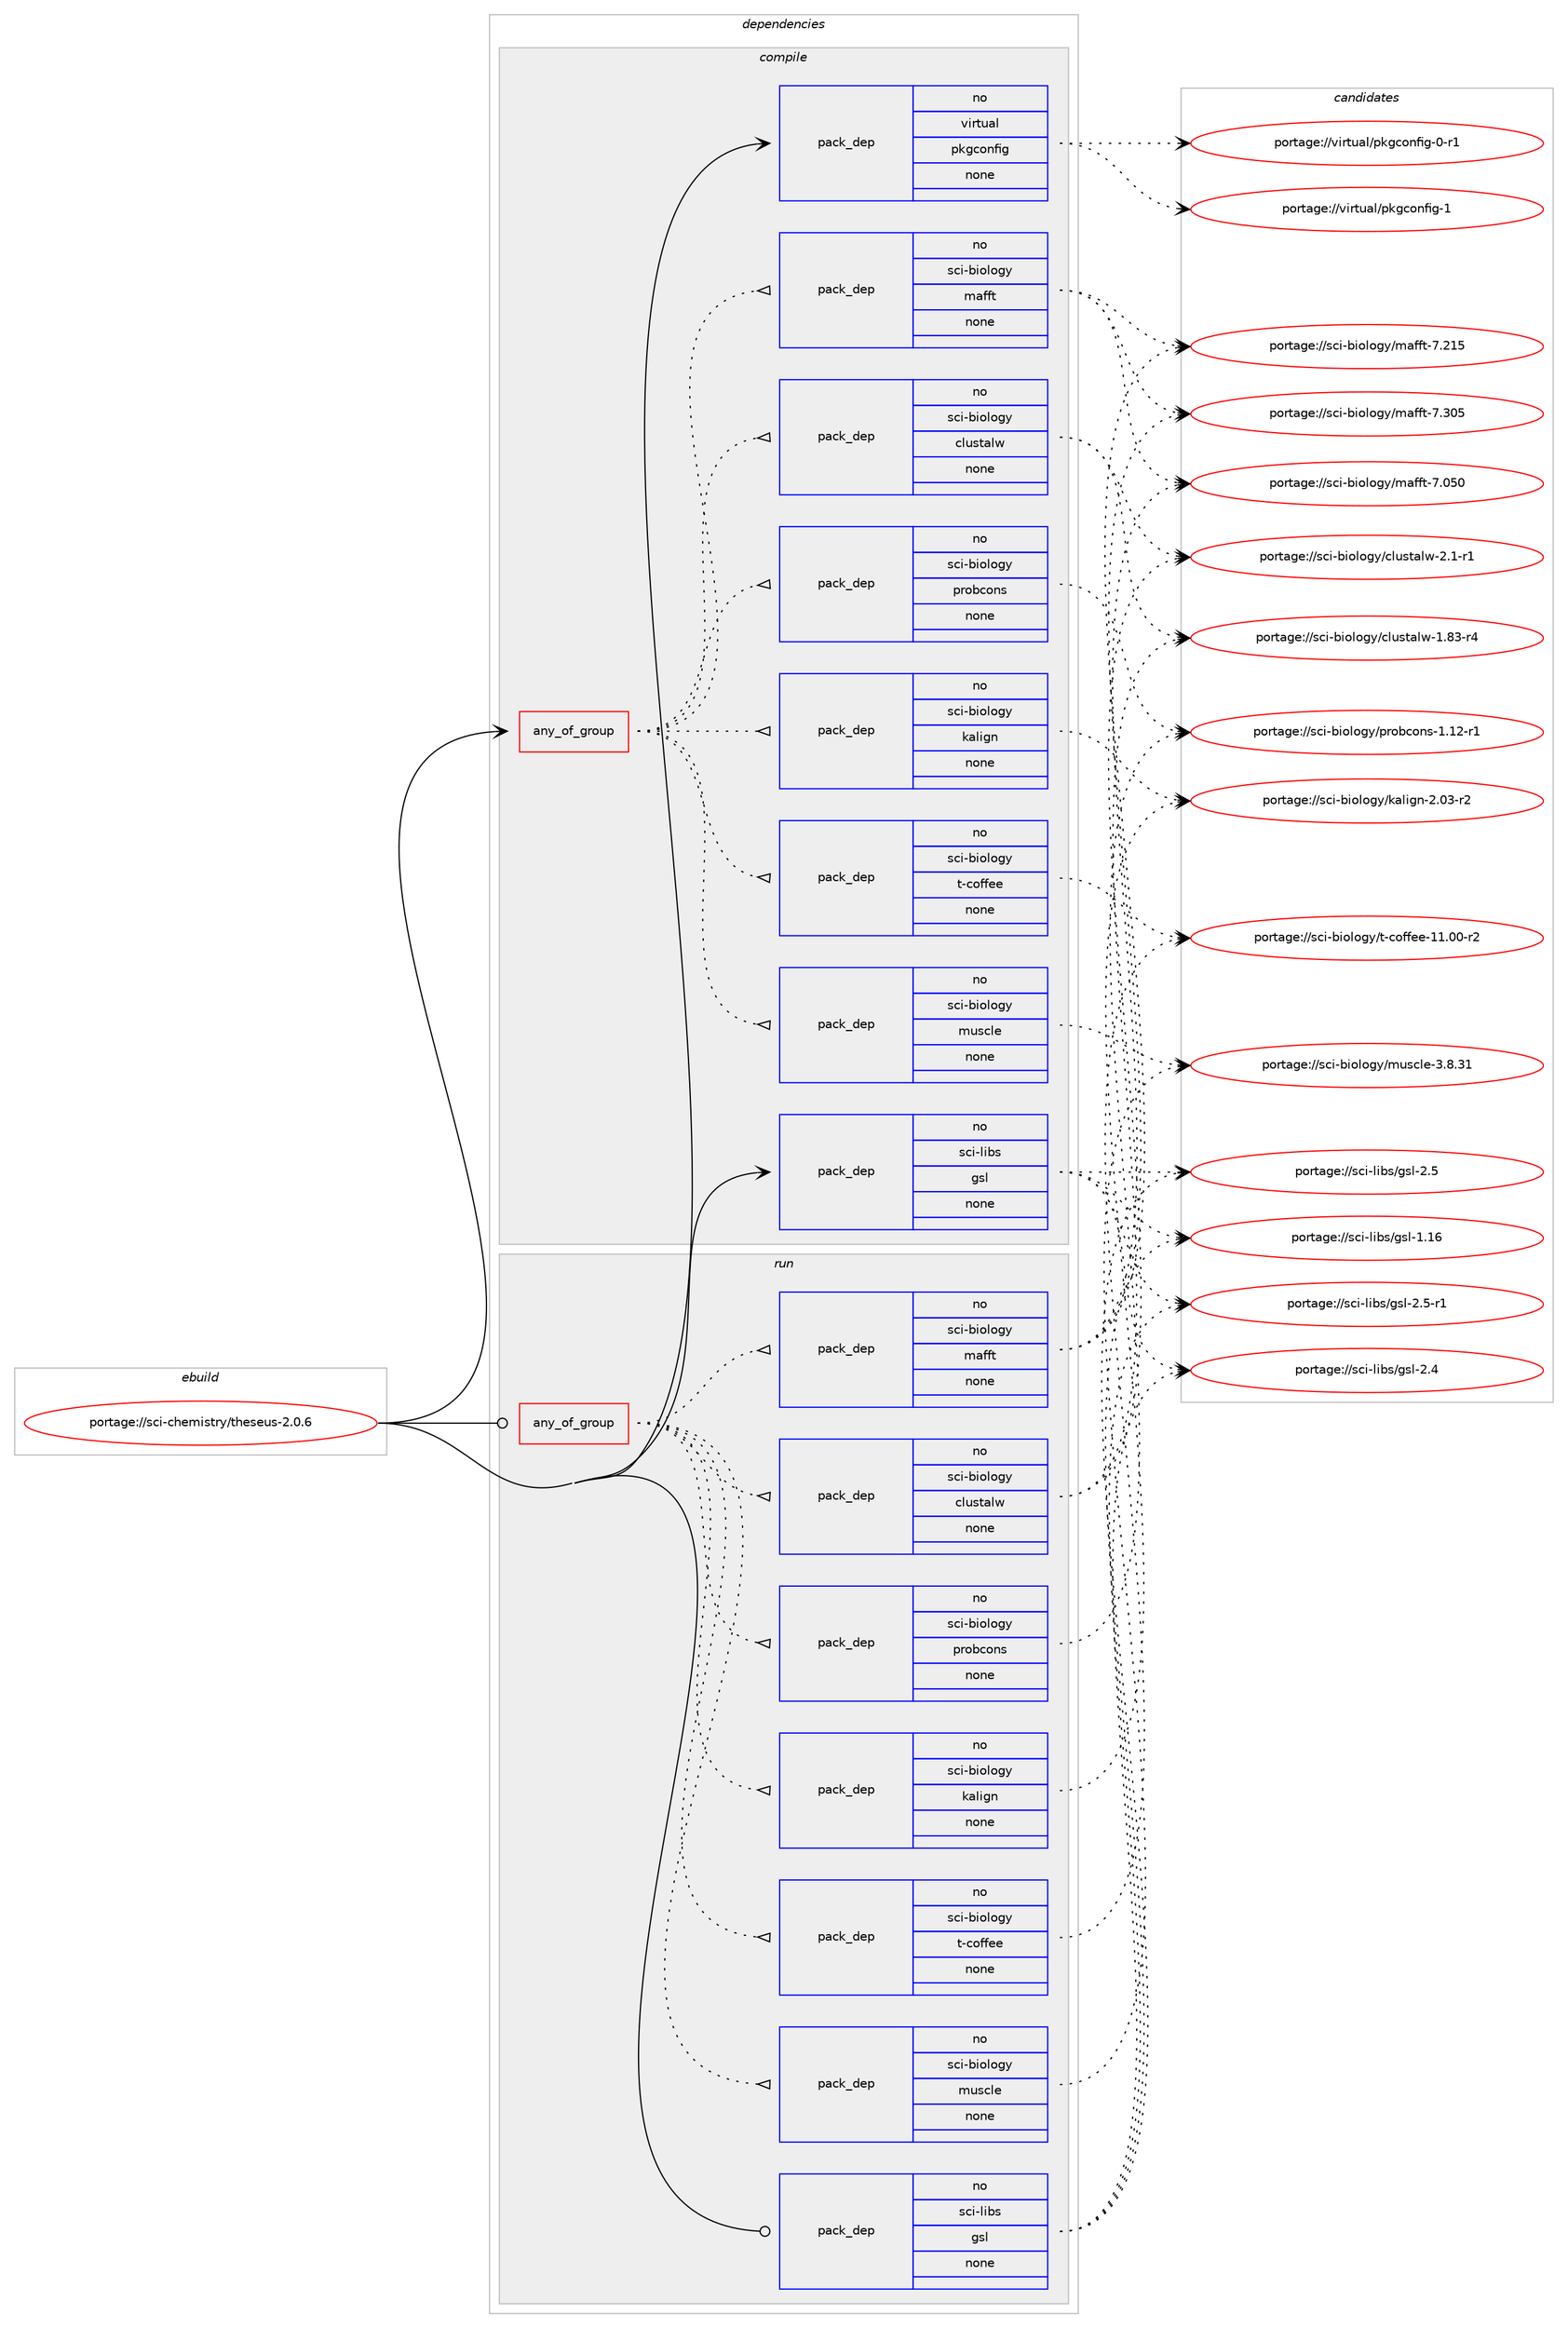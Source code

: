 digraph prolog {

# *************
# Graph options
# *************

newrank=true;
concentrate=true;
compound=true;
graph [rankdir=LR,fontname=Helvetica,fontsize=10,ranksep=1.5];#, ranksep=2.5, nodesep=0.2];
edge  [arrowhead=vee];
node  [fontname=Helvetica,fontsize=10];

# **********
# The ebuild
# **********

subgraph cluster_leftcol {
color=gray;
rank=same;
label=<<i>ebuild</i>>;
id [label="portage://sci-chemistry/theseus-2.0.6", color=red, width=4, href="../sci-chemistry/theseus-2.0.6.svg"];
}

# ****************
# The dependencies
# ****************

subgraph cluster_midcol {
color=gray;
label=<<i>dependencies</i>>;
subgraph cluster_compile {
fillcolor="#eeeeee";
style=filled;
label=<<i>compile</i>>;
subgraph any901 {
dependency43357 [label=<<TABLE BORDER="0" CELLBORDER="1" CELLSPACING="0" CELLPADDING="4"><TR><TD CELLPADDING="10">any_of_group</TD></TR></TABLE>>, shape=none, color=red];subgraph pack34622 {
dependency43358 [label=<<TABLE BORDER="0" CELLBORDER="1" CELLSPACING="0" CELLPADDING="4" WIDTH="220"><TR><TD ROWSPAN="6" CELLPADDING="30">pack_dep</TD></TR><TR><TD WIDTH="110">no</TD></TR><TR><TD>sci-biology</TD></TR><TR><TD>muscle</TD></TR><TR><TD>none</TD></TR><TR><TD></TD></TR></TABLE>>, shape=none, color=blue];
}
dependency43357:e -> dependency43358:w [weight=20,style="dotted",arrowhead="oinv"];
subgraph pack34623 {
dependency43359 [label=<<TABLE BORDER="0" CELLBORDER="1" CELLSPACING="0" CELLPADDING="4" WIDTH="220"><TR><TD ROWSPAN="6" CELLPADDING="30">pack_dep</TD></TR><TR><TD WIDTH="110">no</TD></TR><TR><TD>sci-biology</TD></TR><TR><TD>probcons</TD></TR><TR><TD>none</TD></TR><TR><TD></TD></TR></TABLE>>, shape=none, color=blue];
}
dependency43357:e -> dependency43359:w [weight=20,style="dotted",arrowhead="oinv"];
subgraph pack34624 {
dependency43360 [label=<<TABLE BORDER="0" CELLBORDER="1" CELLSPACING="0" CELLPADDING="4" WIDTH="220"><TR><TD ROWSPAN="6" CELLPADDING="30">pack_dep</TD></TR><TR><TD WIDTH="110">no</TD></TR><TR><TD>sci-biology</TD></TR><TR><TD>mafft</TD></TR><TR><TD>none</TD></TR><TR><TD></TD></TR></TABLE>>, shape=none, color=blue];
}
dependency43357:e -> dependency43360:w [weight=20,style="dotted",arrowhead="oinv"];
subgraph pack34625 {
dependency43361 [label=<<TABLE BORDER="0" CELLBORDER="1" CELLSPACING="0" CELLPADDING="4" WIDTH="220"><TR><TD ROWSPAN="6" CELLPADDING="30">pack_dep</TD></TR><TR><TD WIDTH="110">no</TD></TR><TR><TD>sci-biology</TD></TR><TR><TD>t-coffee</TD></TR><TR><TD>none</TD></TR><TR><TD></TD></TR></TABLE>>, shape=none, color=blue];
}
dependency43357:e -> dependency43361:w [weight=20,style="dotted",arrowhead="oinv"];
subgraph pack34626 {
dependency43362 [label=<<TABLE BORDER="0" CELLBORDER="1" CELLSPACING="0" CELLPADDING="4" WIDTH="220"><TR><TD ROWSPAN="6" CELLPADDING="30">pack_dep</TD></TR><TR><TD WIDTH="110">no</TD></TR><TR><TD>sci-biology</TD></TR><TR><TD>kalign</TD></TR><TR><TD>none</TD></TR><TR><TD></TD></TR></TABLE>>, shape=none, color=blue];
}
dependency43357:e -> dependency43362:w [weight=20,style="dotted",arrowhead="oinv"];
subgraph pack34627 {
dependency43363 [label=<<TABLE BORDER="0" CELLBORDER="1" CELLSPACING="0" CELLPADDING="4" WIDTH="220"><TR><TD ROWSPAN="6" CELLPADDING="30">pack_dep</TD></TR><TR><TD WIDTH="110">no</TD></TR><TR><TD>sci-biology</TD></TR><TR><TD>clustalw</TD></TR><TR><TD>none</TD></TR><TR><TD></TD></TR></TABLE>>, shape=none, color=blue];
}
dependency43357:e -> dependency43363:w [weight=20,style="dotted",arrowhead="oinv"];
}
id:e -> dependency43357:w [weight=20,style="solid",arrowhead="vee"];
subgraph pack34628 {
dependency43364 [label=<<TABLE BORDER="0" CELLBORDER="1" CELLSPACING="0" CELLPADDING="4" WIDTH="220"><TR><TD ROWSPAN="6" CELLPADDING="30">pack_dep</TD></TR><TR><TD WIDTH="110">no</TD></TR><TR><TD>sci-libs</TD></TR><TR><TD>gsl</TD></TR><TR><TD>none</TD></TR><TR><TD></TD></TR></TABLE>>, shape=none, color=blue];
}
id:e -> dependency43364:w [weight=20,style="solid",arrowhead="vee"];
subgraph pack34629 {
dependency43365 [label=<<TABLE BORDER="0" CELLBORDER="1" CELLSPACING="0" CELLPADDING="4" WIDTH="220"><TR><TD ROWSPAN="6" CELLPADDING="30">pack_dep</TD></TR><TR><TD WIDTH="110">no</TD></TR><TR><TD>virtual</TD></TR><TR><TD>pkgconfig</TD></TR><TR><TD>none</TD></TR><TR><TD></TD></TR></TABLE>>, shape=none, color=blue];
}
id:e -> dependency43365:w [weight=20,style="solid",arrowhead="vee"];
}
subgraph cluster_compileandrun {
fillcolor="#eeeeee";
style=filled;
label=<<i>compile and run</i>>;
}
subgraph cluster_run {
fillcolor="#eeeeee";
style=filled;
label=<<i>run</i>>;
subgraph any902 {
dependency43366 [label=<<TABLE BORDER="0" CELLBORDER="1" CELLSPACING="0" CELLPADDING="4"><TR><TD CELLPADDING="10">any_of_group</TD></TR></TABLE>>, shape=none, color=red];subgraph pack34630 {
dependency43367 [label=<<TABLE BORDER="0" CELLBORDER="1" CELLSPACING="0" CELLPADDING="4" WIDTH="220"><TR><TD ROWSPAN="6" CELLPADDING="30">pack_dep</TD></TR><TR><TD WIDTH="110">no</TD></TR><TR><TD>sci-biology</TD></TR><TR><TD>muscle</TD></TR><TR><TD>none</TD></TR><TR><TD></TD></TR></TABLE>>, shape=none, color=blue];
}
dependency43366:e -> dependency43367:w [weight=20,style="dotted",arrowhead="oinv"];
subgraph pack34631 {
dependency43368 [label=<<TABLE BORDER="0" CELLBORDER="1" CELLSPACING="0" CELLPADDING="4" WIDTH="220"><TR><TD ROWSPAN="6" CELLPADDING="30">pack_dep</TD></TR><TR><TD WIDTH="110">no</TD></TR><TR><TD>sci-biology</TD></TR><TR><TD>probcons</TD></TR><TR><TD>none</TD></TR><TR><TD></TD></TR></TABLE>>, shape=none, color=blue];
}
dependency43366:e -> dependency43368:w [weight=20,style="dotted",arrowhead="oinv"];
subgraph pack34632 {
dependency43369 [label=<<TABLE BORDER="0" CELLBORDER="1" CELLSPACING="0" CELLPADDING="4" WIDTH="220"><TR><TD ROWSPAN="6" CELLPADDING="30">pack_dep</TD></TR><TR><TD WIDTH="110">no</TD></TR><TR><TD>sci-biology</TD></TR><TR><TD>mafft</TD></TR><TR><TD>none</TD></TR><TR><TD></TD></TR></TABLE>>, shape=none, color=blue];
}
dependency43366:e -> dependency43369:w [weight=20,style="dotted",arrowhead="oinv"];
subgraph pack34633 {
dependency43370 [label=<<TABLE BORDER="0" CELLBORDER="1" CELLSPACING="0" CELLPADDING="4" WIDTH="220"><TR><TD ROWSPAN="6" CELLPADDING="30">pack_dep</TD></TR><TR><TD WIDTH="110">no</TD></TR><TR><TD>sci-biology</TD></TR><TR><TD>t-coffee</TD></TR><TR><TD>none</TD></TR><TR><TD></TD></TR></TABLE>>, shape=none, color=blue];
}
dependency43366:e -> dependency43370:w [weight=20,style="dotted",arrowhead="oinv"];
subgraph pack34634 {
dependency43371 [label=<<TABLE BORDER="0" CELLBORDER="1" CELLSPACING="0" CELLPADDING="4" WIDTH="220"><TR><TD ROWSPAN="6" CELLPADDING="30">pack_dep</TD></TR><TR><TD WIDTH="110">no</TD></TR><TR><TD>sci-biology</TD></TR><TR><TD>kalign</TD></TR><TR><TD>none</TD></TR><TR><TD></TD></TR></TABLE>>, shape=none, color=blue];
}
dependency43366:e -> dependency43371:w [weight=20,style="dotted",arrowhead="oinv"];
subgraph pack34635 {
dependency43372 [label=<<TABLE BORDER="0" CELLBORDER="1" CELLSPACING="0" CELLPADDING="4" WIDTH="220"><TR><TD ROWSPAN="6" CELLPADDING="30">pack_dep</TD></TR><TR><TD WIDTH="110">no</TD></TR><TR><TD>sci-biology</TD></TR><TR><TD>clustalw</TD></TR><TR><TD>none</TD></TR><TR><TD></TD></TR></TABLE>>, shape=none, color=blue];
}
dependency43366:e -> dependency43372:w [weight=20,style="dotted",arrowhead="oinv"];
}
id:e -> dependency43366:w [weight=20,style="solid",arrowhead="odot"];
subgraph pack34636 {
dependency43373 [label=<<TABLE BORDER="0" CELLBORDER="1" CELLSPACING="0" CELLPADDING="4" WIDTH="220"><TR><TD ROWSPAN="6" CELLPADDING="30">pack_dep</TD></TR><TR><TD WIDTH="110">no</TD></TR><TR><TD>sci-libs</TD></TR><TR><TD>gsl</TD></TR><TR><TD>none</TD></TR><TR><TD></TD></TR></TABLE>>, shape=none, color=blue];
}
id:e -> dependency43373:w [weight=20,style="solid",arrowhead="odot"];
}
}

# **************
# The candidates
# **************

subgraph cluster_choices {
rank=same;
color=gray;
label=<<i>candidates</i>>;

subgraph choice34622 {
color=black;
nodesep=1;
choice115991054598105111108111103121471091171159910810145514656465149 [label="portage://sci-biology/muscle-3.8.31", color=red, width=4,href="../sci-biology/muscle-3.8.31.svg"];
dependency43358:e -> choice115991054598105111108111103121471091171159910810145514656465149:w [style=dotted,weight="100"];
}
subgraph choice34623 {
color=black;
nodesep=1;
choice11599105459810511110811110312147112114111989911111011545494649504511449 [label="portage://sci-biology/probcons-1.12-r1", color=red, width=4,href="../sci-biology/probcons-1.12-r1.svg"];
dependency43359:e -> choice11599105459810511110811110312147112114111989911111011545494649504511449:w [style=dotted,weight="100"];
}
subgraph choice34624 {
color=black;
nodesep=1;
choice1159910545981051111081111031214710997102102116455546514853 [label="portage://sci-biology/mafft-7.305", color=red, width=4,href="../sci-biology/mafft-7.305.svg"];
choice1159910545981051111081111031214710997102102116455546504953 [label="portage://sci-biology/mafft-7.215", color=red, width=4,href="../sci-biology/mafft-7.215.svg"];
choice1159910545981051111081111031214710997102102116455546485348 [label="portage://sci-biology/mafft-7.050", color=red, width=4,href="../sci-biology/mafft-7.050.svg"];
dependency43360:e -> choice1159910545981051111081111031214710997102102116455546514853:w [style=dotted,weight="100"];
dependency43360:e -> choice1159910545981051111081111031214710997102102116455546504953:w [style=dotted,weight="100"];
dependency43360:e -> choice1159910545981051111081111031214710997102102116455546485348:w [style=dotted,weight="100"];
}
subgraph choice34625 {
color=black;
nodesep=1;
choice1159910545981051111081111031214711645991111021021011014549494648484511450 [label="portage://sci-biology/t-coffee-11.00-r2", color=red, width=4,href="../sci-biology/t-coffee-11.00-r2.svg"];
dependency43361:e -> choice1159910545981051111081111031214711645991111021021011014549494648484511450:w [style=dotted,weight="100"];
}
subgraph choice34626 {
color=black;
nodesep=1;
choice115991054598105111108111103121471079710810510311045504648514511450 [label="portage://sci-biology/kalign-2.03-r2", color=red, width=4,href="../sci-biology/kalign-2.03-r2.svg"];
dependency43362:e -> choice115991054598105111108111103121471079710810510311045504648514511450:w [style=dotted,weight="100"];
}
subgraph choice34627 {
color=black;
nodesep=1;
choice115991054598105111108111103121479910811711511697108119455046494511449 [label="portage://sci-biology/clustalw-2.1-r1", color=red, width=4,href="../sci-biology/clustalw-2.1-r1.svg"];
choice11599105459810511110811110312147991081171151169710811945494656514511452 [label="portage://sci-biology/clustalw-1.83-r4", color=red, width=4,href="../sci-biology/clustalw-1.83-r4.svg"];
dependency43363:e -> choice115991054598105111108111103121479910811711511697108119455046494511449:w [style=dotted,weight="100"];
dependency43363:e -> choice11599105459810511110811110312147991081171151169710811945494656514511452:w [style=dotted,weight="100"];
}
subgraph choice34628 {
color=black;
nodesep=1;
choice11599105451081059811547103115108455046534511449 [label="portage://sci-libs/gsl-2.5-r1", color=red, width=4,href="../sci-libs/gsl-2.5-r1.svg"];
choice1159910545108105981154710311510845504653 [label="portage://sci-libs/gsl-2.5", color=red, width=4,href="../sci-libs/gsl-2.5.svg"];
choice1159910545108105981154710311510845504652 [label="portage://sci-libs/gsl-2.4", color=red, width=4,href="../sci-libs/gsl-2.4.svg"];
choice115991054510810598115471031151084549464954 [label="portage://sci-libs/gsl-1.16", color=red, width=4,href="../sci-libs/gsl-1.16.svg"];
dependency43364:e -> choice11599105451081059811547103115108455046534511449:w [style=dotted,weight="100"];
dependency43364:e -> choice1159910545108105981154710311510845504653:w [style=dotted,weight="100"];
dependency43364:e -> choice1159910545108105981154710311510845504652:w [style=dotted,weight="100"];
dependency43364:e -> choice115991054510810598115471031151084549464954:w [style=dotted,weight="100"];
}
subgraph choice34629 {
color=black;
nodesep=1;
choice1181051141161179710847112107103991111101021051034549 [label="portage://virtual/pkgconfig-1", color=red, width=4,href="../virtual/pkgconfig-1.svg"];
choice11810511411611797108471121071039911111010210510345484511449 [label="portage://virtual/pkgconfig-0-r1", color=red, width=4,href="../virtual/pkgconfig-0-r1.svg"];
dependency43365:e -> choice1181051141161179710847112107103991111101021051034549:w [style=dotted,weight="100"];
dependency43365:e -> choice11810511411611797108471121071039911111010210510345484511449:w [style=dotted,weight="100"];
}
subgraph choice34630 {
color=black;
nodesep=1;
choice115991054598105111108111103121471091171159910810145514656465149 [label="portage://sci-biology/muscle-3.8.31", color=red, width=4,href="../sci-biology/muscle-3.8.31.svg"];
dependency43367:e -> choice115991054598105111108111103121471091171159910810145514656465149:w [style=dotted,weight="100"];
}
subgraph choice34631 {
color=black;
nodesep=1;
choice11599105459810511110811110312147112114111989911111011545494649504511449 [label="portage://sci-biology/probcons-1.12-r1", color=red, width=4,href="../sci-biology/probcons-1.12-r1.svg"];
dependency43368:e -> choice11599105459810511110811110312147112114111989911111011545494649504511449:w [style=dotted,weight="100"];
}
subgraph choice34632 {
color=black;
nodesep=1;
choice1159910545981051111081111031214710997102102116455546514853 [label="portage://sci-biology/mafft-7.305", color=red, width=4,href="../sci-biology/mafft-7.305.svg"];
choice1159910545981051111081111031214710997102102116455546504953 [label="portage://sci-biology/mafft-7.215", color=red, width=4,href="../sci-biology/mafft-7.215.svg"];
choice1159910545981051111081111031214710997102102116455546485348 [label="portage://sci-biology/mafft-7.050", color=red, width=4,href="../sci-biology/mafft-7.050.svg"];
dependency43369:e -> choice1159910545981051111081111031214710997102102116455546514853:w [style=dotted,weight="100"];
dependency43369:e -> choice1159910545981051111081111031214710997102102116455546504953:w [style=dotted,weight="100"];
dependency43369:e -> choice1159910545981051111081111031214710997102102116455546485348:w [style=dotted,weight="100"];
}
subgraph choice34633 {
color=black;
nodesep=1;
choice1159910545981051111081111031214711645991111021021011014549494648484511450 [label="portage://sci-biology/t-coffee-11.00-r2", color=red, width=4,href="../sci-biology/t-coffee-11.00-r2.svg"];
dependency43370:e -> choice1159910545981051111081111031214711645991111021021011014549494648484511450:w [style=dotted,weight="100"];
}
subgraph choice34634 {
color=black;
nodesep=1;
choice115991054598105111108111103121471079710810510311045504648514511450 [label="portage://sci-biology/kalign-2.03-r2", color=red, width=4,href="../sci-biology/kalign-2.03-r2.svg"];
dependency43371:e -> choice115991054598105111108111103121471079710810510311045504648514511450:w [style=dotted,weight="100"];
}
subgraph choice34635 {
color=black;
nodesep=1;
choice115991054598105111108111103121479910811711511697108119455046494511449 [label="portage://sci-biology/clustalw-2.1-r1", color=red, width=4,href="../sci-biology/clustalw-2.1-r1.svg"];
choice11599105459810511110811110312147991081171151169710811945494656514511452 [label="portage://sci-biology/clustalw-1.83-r4", color=red, width=4,href="../sci-biology/clustalw-1.83-r4.svg"];
dependency43372:e -> choice115991054598105111108111103121479910811711511697108119455046494511449:w [style=dotted,weight="100"];
dependency43372:e -> choice11599105459810511110811110312147991081171151169710811945494656514511452:w [style=dotted,weight="100"];
}
subgraph choice34636 {
color=black;
nodesep=1;
choice11599105451081059811547103115108455046534511449 [label="portage://sci-libs/gsl-2.5-r1", color=red, width=4,href="../sci-libs/gsl-2.5-r1.svg"];
choice1159910545108105981154710311510845504653 [label="portage://sci-libs/gsl-2.5", color=red, width=4,href="../sci-libs/gsl-2.5.svg"];
choice1159910545108105981154710311510845504652 [label="portage://sci-libs/gsl-2.4", color=red, width=4,href="../sci-libs/gsl-2.4.svg"];
choice115991054510810598115471031151084549464954 [label="portage://sci-libs/gsl-1.16", color=red, width=4,href="../sci-libs/gsl-1.16.svg"];
dependency43373:e -> choice11599105451081059811547103115108455046534511449:w [style=dotted,weight="100"];
dependency43373:e -> choice1159910545108105981154710311510845504653:w [style=dotted,weight="100"];
dependency43373:e -> choice1159910545108105981154710311510845504652:w [style=dotted,weight="100"];
dependency43373:e -> choice115991054510810598115471031151084549464954:w [style=dotted,weight="100"];
}
}

}
